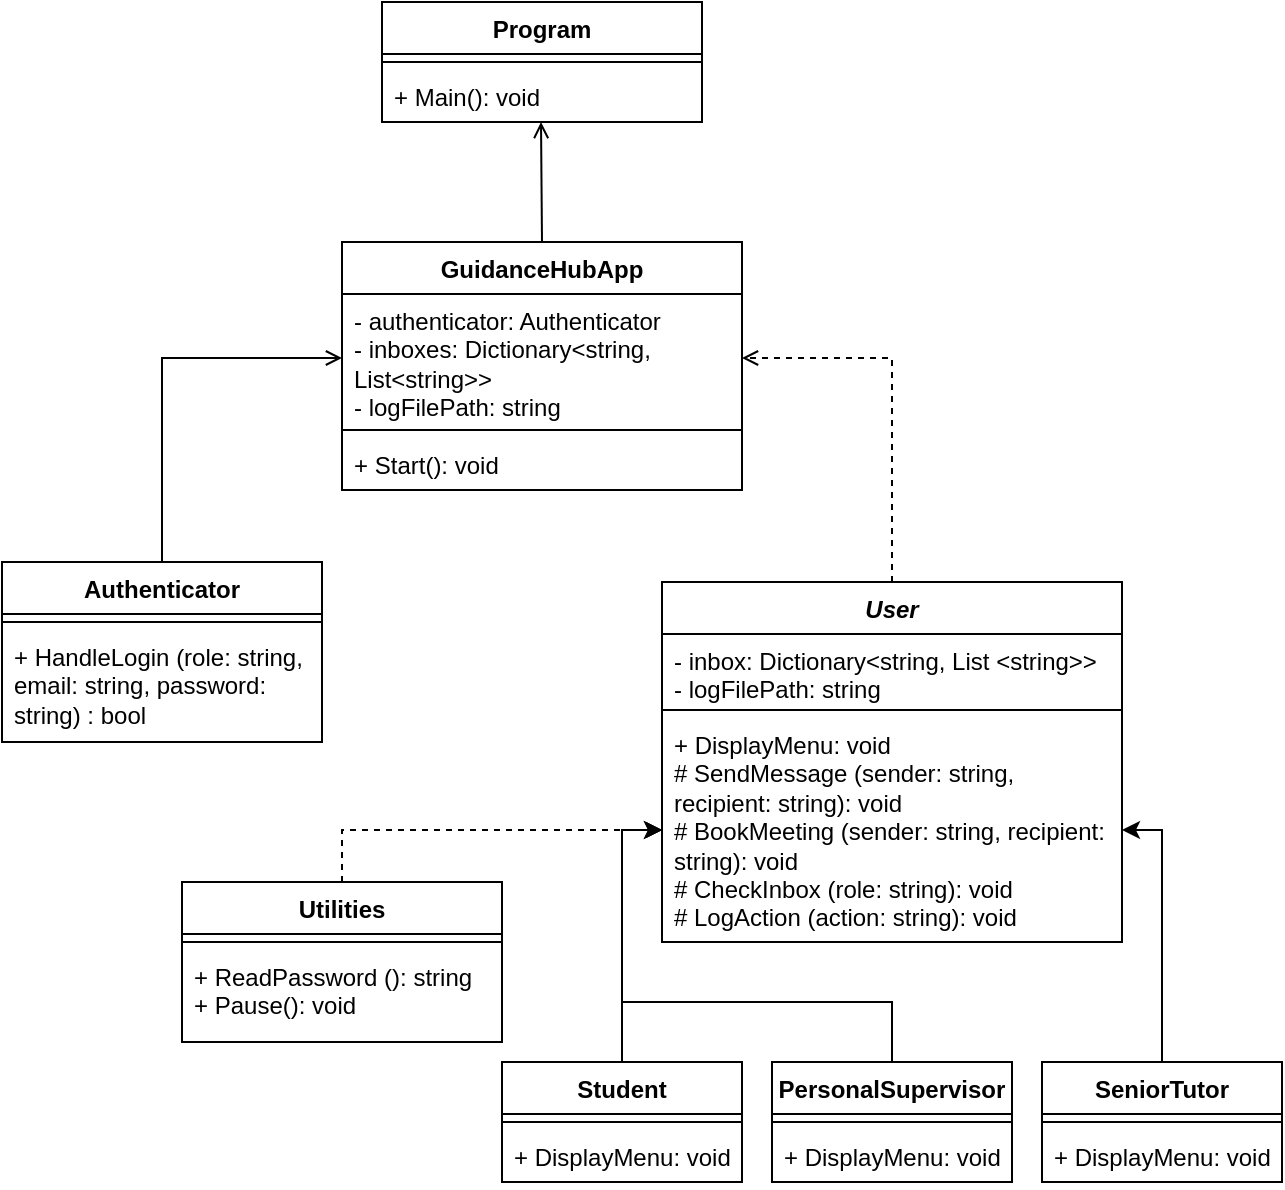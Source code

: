 <mxfile version="24.8.6">
  <diagram name="Page-1" id="BvLGYEvt-nDBIegFZNdJ">
    <mxGraphModel dx="1194" dy="535" grid="1" gridSize="10" guides="1" tooltips="1" connect="1" arrows="1" fold="1" page="1" pageScale="1" pageWidth="850" pageHeight="1100" math="0" shadow="0">
      <root>
        <mxCell id="0" />
        <mxCell id="1" parent="0" />
        <mxCell id="nNOjdYPiblm96Igl2QZm-2" value="GuidanceHubApp" style="swimlane;fontStyle=1;align=center;verticalAlign=top;childLayout=stackLayout;horizontal=1;startSize=26;horizontalStack=0;resizeParent=1;resizeParentMax=0;resizeLast=0;collapsible=1;marginBottom=0;whiteSpace=wrap;html=1;" vertex="1" parent="1">
          <mxGeometry x="290" y="160" width="200" height="124" as="geometry" />
        </mxCell>
        <mxCell id="nNOjdYPiblm96Igl2QZm-3" value="- authenticator: Authenticator&lt;div&gt;-&amp;nbsp;&lt;span style=&quot;background-color: initial;&quot;&gt;inboxes: Dictionary&amp;lt;string, List&amp;lt;string&amp;gt;&amp;gt;&lt;/span&gt;&lt;/div&gt;&lt;div&gt;&lt;span style=&quot;background-color: initial;&quot;&gt;-&amp;nbsp;&lt;/span&gt;&lt;span style=&quot;background-color: initial;&quot;&gt;logFilePath: string&lt;/span&gt;&lt;/div&gt;" style="text;strokeColor=none;fillColor=none;align=left;verticalAlign=top;spacingLeft=4;spacingRight=4;overflow=hidden;rotatable=0;points=[[0,0.5],[1,0.5]];portConstraint=eastwest;whiteSpace=wrap;html=1;" vertex="1" parent="nNOjdYPiblm96Igl2QZm-2">
          <mxGeometry y="26" width="200" height="64" as="geometry" />
        </mxCell>
        <mxCell id="nNOjdYPiblm96Igl2QZm-4" value="" style="line;strokeWidth=1;fillColor=none;align=left;verticalAlign=middle;spacingTop=-1;spacingLeft=3;spacingRight=3;rotatable=0;labelPosition=right;points=[];portConstraint=eastwest;strokeColor=inherit;" vertex="1" parent="nNOjdYPiblm96Igl2QZm-2">
          <mxGeometry y="90" width="200" height="8" as="geometry" />
        </mxCell>
        <mxCell id="nNOjdYPiblm96Igl2QZm-5" value="+&lt;span style=&quot;background-color: initial;&quot;&gt;&amp;nbsp;Start(): void&lt;/span&gt;" style="text;strokeColor=none;fillColor=none;align=left;verticalAlign=top;spacingLeft=4;spacingRight=4;overflow=hidden;rotatable=0;points=[[0,0.5],[1,0.5]];portConstraint=eastwest;whiteSpace=wrap;html=1;" vertex="1" parent="nNOjdYPiblm96Igl2QZm-2">
          <mxGeometry y="98" width="200" height="26" as="geometry" />
        </mxCell>
        <mxCell id="nNOjdYPiblm96Igl2QZm-6" value="Program" style="swimlane;fontStyle=1;align=center;verticalAlign=top;childLayout=stackLayout;horizontal=1;startSize=26;horizontalStack=0;resizeParent=1;resizeParentMax=0;resizeLast=0;collapsible=1;marginBottom=0;whiteSpace=wrap;html=1;" vertex="1" parent="1">
          <mxGeometry x="310" y="40" width="160" height="60" as="geometry" />
        </mxCell>
        <mxCell id="nNOjdYPiblm96Igl2QZm-8" value="" style="line;strokeWidth=1;fillColor=none;align=left;verticalAlign=middle;spacingTop=-1;spacingLeft=3;spacingRight=3;rotatable=0;labelPosition=right;points=[];portConstraint=eastwest;strokeColor=inherit;" vertex="1" parent="nNOjdYPiblm96Igl2QZm-6">
          <mxGeometry y="26" width="160" height="8" as="geometry" />
        </mxCell>
        <mxCell id="nNOjdYPiblm96Igl2QZm-9" value="+ Main(): void" style="text;strokeColor=none;fillColor=none;align=left;verticalAlign=top;spacingLeft=4;spacingRight=4;overflow=hidden;rotatable=0;points=[[0,0.5],[1,0.5]];portConstraint=eastwest;whiteSpace=wrap;html=1;" vertex="1" parent="nNOjdYPiblm96Igl2QZm-6">
          <mxGeometry y="34" width="160" height="26" as="geometry" />
        </mxCell>
        <mxCell id="nNOjdYPiblm96Igl2QZm-10" value="Authenticator" style="swimlane;fontStyle=1;align=center;verticalAlign=top;childLayout=stackLayout;horizontal=1;startSize=26;horizontalStack=0;resizeParent=1;resizeParentMax=0;resizeLast=0;collapsible=1;marginBottom=0;whiteSpace=wrap;html=1;" vertex="1" parent="1">
          <mxGeometry x="120" y="320" width="160" height="90" as="geometry" />
        </mxCell>
        <mxCell id="nNOjdYPiblm96Igl2QZm-12" value="" style="line;strokeWidth=1;fillColor=none;align=left;verticalAlign=middle;spacingTop=-1;spacingLeft=3;spacingRight=3;rotatable=0;labelPosition=right;points=[];portConstraint=eastwest;strokeColor=inherit;" vertex="1" parent="nNOjdYPiblm96Igl2QZm-10">
          <mxGeometry y="26" width="160" height="8" as="geometry" />
        </mxCell>
        <mxCell id="nNOjdYPiblm96Igl2QZm-13" value="+ HandleLogin (role: string, email: string, password: string) : bool" style="text;strokeColor=none;fillColor=none;align=left;verticalAlign=top;spacingLeft=4;spacingRight=4;overflow=hidden;rotatable=0;points=[[0,0.5],[1,0.5]];portConstraint=eastwest;whiteSpace=wrap;html=1;" vertex="1" parent="nNOjdYPiblm96Igl2QZm-10">
          <mxGeometry y="34" width="160" height="56" as="geometry" />
        </mxCell>
        <mxCell id="nNOjdYPiblm96Igl2QZm-14" value="&lt;i&gt;User&lt;/i&gt;" style="swimlane;fontStyle=1;align=center;verticalAlign=top;childLayout=stackLayout;horizontal=1;startSize=26;horizontalStack=0;resizeParent=1;resizeParentMax=0;resizeLast=0;collapsible=1;marginBottom=0;whiteSpace=wrap;html=1;" vertex="1" parent="1">
          <mxGeometry x="450" y="330" width="230" height="180" as="geometry" />
        </mxCell>
        <mxCell id="nNOjdYPiblm96Igl2QZm-15" value="- inbox: Dictionary&amp;lt;string, List &amp;lt;string&amp;gt;&amp;gt;&lt;div&gt;- logFilePath: string&lt;/div&gt;" style="text;strokeColor=none;fillColor=none;align=left;verticalAlign=top;spacingLeft=4;spacingRight=4;overflow=hidden;rotatable=0;points=[[0,0.5],[1,0.5]];portConstraint=eastwest;whiteSpace=wrap;html=1;" vertex="1" parent="nNOjdYPiblm96Igl2QZm-14">
          <mxGeometry y="26" width="230" height="34" as="geometry" />
        </mxCell>
        <mxCell id="nNOjdYPiblm96Igl2QZm-16" value="" style="line;strokeWidth=1;fillColor=none;align=left;verticalAlign=middle;spacingTop=-1;spacingLeft=3;spacingRight=3;rotatable=0;labelPosition=right;points=[];portConstraint=eastwest;strokeColor=inherit;" vertex="1" parent="nNOjdYPiblm96Igl2QZm-14">
          <mxGeometry y="60" width="230" height="8" as="geometry" />
        </mxCell>
        <mxCell id="nNOjdYPiblm96Igl2QZm-17" value="+ DisplayMenu: void&lt;div&gt;# SendMessage (sender: string, recipient: string): void&lt;/div&gt;&lt;div&gt;# BookMeeting (sender: string, recipient: string): void&lt;/div&gt;&lt;div&gt;# CheckInbox (role: string): void&lt;/div&gt;&lt;div&gt;# LogAction (action: string): void&lt;/div&gt;&lt;div&gt;&lt;br&gt;&lt;/div&gt;&lt;div&gt;&lt;br&gt;&lt;div&gt;&lt;br&gt;&lt;/div&gt;&lt;/div&gt;" style="text;strokeColor=none;fillColor=none;align=left;verticalAlign=top;spacingLeft=4;spacingRight=4;overflow=hidden;rotatable=0;points=[[0,0.5],[1,0.5]];portConstraint=eastwest;whiteSpace=wrap;html=1;" vertex="1" parent="nNOjdYPiblm96Igl2QZm-14">
          <mxGeometry y="68" width="230" height="112" as="geometry" />
        </mxCell>
        <mxCell id="nNOjdYPiblm96Igl2QZm-48" style="edgeStyle=orthogonalEdgeStyle;rounded=0;orthogonalLoop=1;jettySize=auto;html=1;exitX=0.5;exitY=0;exitDx=0;exitDy=0;entryX=0;entryY=0.5;entryDx=0;entryDy=0;" edge="1" parent="1" source="nNOjdYPiblm96Igl2QZm-18" target="nNOjdYPiblm96Igl2QZm-17">
          <mxGeometry relative="1" as="geometry" />
        </mxCell>
        <mxCell id="nNOjdYPiblm96Igl2QZm-18" value="Student" style="swimlane;fontStyle=1;align=center;verticalAlign=top;childLayout=stackLayout;horizontal=1;startSize=26;horizontalStack=0;resizeParent=1;resizeParentMax=0;resizeLast=0;collapsible=1;marginBottom=0;whiteSpace=wrap;html=1;" vertex="1" parent="1">
          <mxGeometry x="370" y="570" width="120" height="60" as="geometry" />
        </mxCell>
        <mxCell id="nNOjdYPiblm96Igl2QZm-20" value="" style="line;strokeWidth=1;fillColor=none;align=left;verticalAlign=middle;spacingTop=-1;spacingLeft=3;spacingRight=3;rotatable=0;labelPosition=right;points=[];portConstraint=eastwest;strokeColor=inherit;" vertex="1" parent="nNOjdYPiblm96Igl2QZm-18">
          <mxGeometry y="26" width="120" height="8" as="geometry" />
        </mxCell>
        <mxCell id="nNOjdYPiblm96Igl2QZm-21" value="+ DisplayMenu: void" style="text;strokeColor=none;fillColor=none;align=left;verticalAlign=top;spacingLeft=4;spacingRight=4;overflow=hidden;rotatable=0;points=[[0,0.5],[1,0.5]];portConstraint=eastwest;whiteSpace=wrap;html=1;" vertex="1" parent="nNOjdYPiblm96Igl2QZm-18">
          <mxGeometry y="34" width="120" height="26" as="geometry" />
        </mxCell>
        <mxCell id="nNOjdYPiblm96Igl2QZm-28" value="Utilities" style="swimlane;fontStyle=1;align=center;verticalAlign=top;childLayout=stackLayout;horizontal=1;startSize=26;horizontalStack=0;resizeParent=1;resizeParentMax=0;resizeLast=0;collapsible=1;marginBottom=0;whiteSpace=wrap;html=1;" vertex="1" parent="1">
          <mxGeometry x="210" y="480" width="160" height="80" as="geometry" />
        </mxCell>
        <mxCell id="nNOjdYPiblm96Igl2QZm-30" value="" style="line;strokeWidth=1;fillColor=none;align=left;verticalAlign=middle;spacingTop=-1;spacingLeft=3;spacingRight=3;rotatable=0;labelPosition=right;points=[];portConstraint=eastwest;strokeColor=inherit;" vertex="1" parent="nNOjdYPiblm96Igl2QZm-28">
          <mxGeometry y="26" width="160" height="8" as="geometry" />
        </mxCell>
        <mxCell id="nNOjdYPiblm96Igl2QZm-31" value="+ ReadPassword (): string&lt;div&gt;+ Pause(): void&lt;/div&gt;" style="text;strokeColor=none;fillColor=none;align=left;verticalAlign=top;spacingLeft=4;spacingRight=4;overflow=hidden;rotatable=0;points=[[0,0.5],[1,0.5]];portConstraint=eastwest;whiteSpace=wrap;html=1;" vertex="1" parent="nNOjdYPiblm96Igl2QZm-28">
          <mxGeometry y="34" width="160" height="46" as="geometry" />
        </mxCell>
        <mxCell id="nNOjdYPiblm96Igl2QZm-35" value="" style="html=1;labelBackgroundColor=#ffffff;jettySize=auto;orthogonalLoop=1;fontSize=14;rounded=0;jumpStyle=gap;edgeStyle=orthogonalEdgeStyle;startArrow=none;endArrow=open;strokeWidth=1;exitX=0.5;exitY=0;exitDx=0;exitDy=0;" edge="1" parent="1" source="nNOjdYPiblm96Igl2QZm-2">
          <mxGeometry width="48" height="48" relative="1" as="geometry">
            <mxPoint x="389.5" y="150" as="sourcePoint" />
            <mxPoint x="389.5" y="100" as="targetPoint" />
          </mxGeometry>
        </mxCell>
        <mxCell id="nNOjdYPiblm96Igl2QZm-39" value="" style="html=1;labelBackgroundColor=#ffffff;jettySize=auto;orthogonalLoop=1;fontSize=14;rounded=0;jumpStyle=gap;edgeStyle=orthogonalEdgeStyle;startArrow=none;endArrow=open;dashed=1;strokeWidth=1;exitX=0.5;exitY=0;exitDx=0;exitDy=0;entryX=1;entryY=0.5;entryDx=0;entryDy=0;" edge="1" parent="1" source="nNOjdYPiblm96Igl2QZm-14" target="nNOjdYPiblm96Igl2QZm-3">
          <mxGeometry width="48" height="48" relative="1" as="geometry">
            <mxPoint x="510" y="218" as="sourcePoint" />
            <mxPoint x="558" y="170" as="targetPoint" />
          </mxGeometry>
        </mxCell>
        <mxCell id="nNOjdYPiblm96Igl2QZm-40" value="" style="html=1;labelBackgroundColor=#ffffff;jettySize=auto;orthogonalLoop=1;fontSize=14;rounded=0;jumpStyle=gap;edgeStyle=orthogonalEdgeStyle;startArrow=none;endArrow=open;strokeWidth=1;exitX=0.5;exitY=0;exitDx=0;exitDy=0;entryX=0;entryY=0.5;entryDx=0;entryDy=0;" edge="1" parent="1" source="nNOjdYPiblm96Igl2QZm-10" target="nNOjdYPiblm96Igl2QZm-3">
          <mxGeometry width="48" height="48" relative="1" as="geometry">
            <mxPoint x="120.5" y="252" as="sourcePoint" />
            <mxPoint x="120" y="192" as="targetPoint" />
            <Array as="points">
              <mxPoint x="200" y="218" />
            </Array>
          </mxGeometry>
        </mxCell>
        <mxCell id="nNOjdYPiblm96Igl2QZm-41" value="PersonalSupervisor" style="swimlane;fontStyle=1;align=center;verticalAlign=top;childLayout=stackLayout;horizontal=1;startSize=26;horizontalStack=0;resizeParent=1;resizeParentMax=0;resizeLast=0;collapsible=1;marginBottom=0;whiteSpace=wrap;html=1;" vertex="1" parent="1">
          <mxGeometry x="505" y="570" width="120" height="60" as="geometry" />
        </mxCell>
        <mxCell id="nNOjdYPiblm96Igl2QZm-42" value="" style="line;strokeWidth=1;fillColor=none;align=left;verticalAlign=middle;spacingTop=-1;spacingLeft=3;spacingRight=3;rotatable=0;labelPosition=right;points=[];portConstraint=eastwest;strokeColor=inherit;" vertex="1" parent="nNOjdYPiblm96Igl2QZm-41">
          <mxGeometry y="26" width="120" height="8" as="geometry" />
        </mxCell>
        <mxCell id="nNOjdYPiblm96Igl2QZm-43" value="+ DisplayMenu: void" style="text;strokeColor=none;fillColor=none;align=left;verticalAlign=top;spacingLeft=4;spacingRight=4;overflow=hidden;rotatable=0;points=[[0,0.5],[1,0.5]];portConstraint=eastwest;whiteSpace=wrap;html=1;" vertex="1" parent="nNOjdYPiblm96Igl2QZm-41">
          <mxGeometry y="34" width="120" height="26" as="geometry" />
        </mxCell>
        <mxCell id="nNOjdYPiblm96Igl2QZm-54" style="edgeStyle=orthogonalEdgeStyle;rounded=0;orthogonalLoop=1;jettySize=auto;html=1;entryX=1;entryY=0.5;entryDx=0;entryDy=0;" edge="1" parent="1" source="nNOjdYPiblm96Igl2QZm-44" target="nNOjdYPiblm96Igl2QZm-17">
          <mxGeometry relative="1" as="geometry" />
        </mxCell>
        <mxCell id="nNOjdYPiblm96Igl2QZm-44" value="SeniorTutor" style="swimlane;fontStyle=1;align=center;verticalAlign=top;childLayout=stackLayout;horizontal=1;startSize=26;horizontalStack=0;resizeParent=1;resizeParentMax=0;resizeLast=0;collapsible=1;marginBottom=0;whiteSpace=wrap;html=1;" vertex="1" parent="1">
          <mxGeometry x="640" y="570" width="120" height="60" as="geometry" />
        </mxCell>
        <mxCell id="nNOjdYPiblm96Igl2QZm-45" value="" style="line;strokeWidth=1;fillColor=none;align=left;verticalAlign=middle;spacingTop=-1;spacingLeft=3;spacingRight=3;rotatable=0;labelPosition=right;points=[];portConstraint=eastwest;strokeColor=inherit;" vertex="1" parent="nNOjdYPiblm96Igl2QZm-44">
          <mxGeometry y="26" width="120" height="8" as="geometry" />
        </mxCell>
        <mxCell id="nNOjdYPiblm96Igl2QZm-46" value="+ DisplayMenu: void" style="text;strokeColor=none;fillColor=none;align=left;verticalAlign=top;spacingLeft=4;spacingRight=4;overflow=hidden;rotatable=0;points=[[0,0.5],[1,0.5]];portConstraint=eastwest;whiteSpace=wrap;html=1;" vertex="1" parent="nNOjdYPiblm96Igl2QZm-44">
          <mxGeometry y="34" width="120" height="26" as="geometry" />
        </mxCell>
        <mxCell id="nNOjdYPiblm96Igl2QZm-55" style="edgeStyle=orthogonalEdgeStyle;rounded=0;orthogonalLoop=1;jettySize=auto;html=1;entryX=0;entryY=0.5;entryDx=0;entryDy=0;" edge="1" parent="1" source="nNOjdYPiblm96Igl2QZm-41" target="nNOjdYPiblm96Igl2QZm-17">
          <mxGeometry relative="1" as="geometry" />
        </mxCell>
        <mxCell id="nNOjdYPiblm96Igl2QZm-56" value="" style="html=1;labelBackgroundColor=#ffffff;jettySize=auto;orthogonalLoop=1;fontSize=14;rounded=0;jumpStyle=gap;edgeStyle=orthogonalEdgeStyle;startArrow=none;endArrow=open;dashed=1;strokeWidth=1;exitX=0.5;exitY=0;exitDx=0;exitDy=0;entryX=0;entryY=0.5;entryDx=0;entryDy=0;" edge="1" parent="1" source="nNOjdYPiblm96Igl2QZm-28" target="nNOjdYPiblm96Igl2QZm-17">
          <mxGeometry width="48" height="48" relative="1" as="geometry">
            <mxPoint x="300" y="443.75" as="sourcePoint" />
            <mxPoint x="348" y="395.75" as="targetPoint" />
          </mxGeometry>
        </mxCell>
      </root>
    </mxGraphModel>
  </diagram>
</mxfile>
